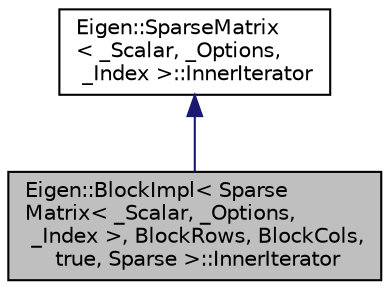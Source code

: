 digraph "Eigen::BlockImpl&lt; SparseMatrix&lt; _Scalar, _Options, _Index &gt;, BlockRows, BlockCols, true, Sparse &gt;::InnerIterator"
{
  edge [fontname="Helvetica",fontsize="10",labelfontname="Helvetica",labelfontsize="10"];
  node [fontname="Helvetica",fontsize="10",shape=record];
  Node1 [label="Eigen::BlockImpl\< Sparse\lMatrix\< _Scalar, _Options,\l _Index \>, BlockRows, BlockCols,\l true, Sparse \>::InnerIterator",height=0.2,width=0.4,color="black", fillcolor="grey75", style="filled", fontcolor="black"];
  Node2 -> Node1 [dir="back",color="midnightblue",fontsize="10",style="solid",fontname="Helvetica"];
  Node2 [label="Eigen::SparseMatrix\l\< _Scalar, _Options,\l _Index \>::InnerIterator",height=0.2,width=0.4,color="black", fillcolor="white", style="filled",URL="$class_eigen_1_1_sparse_matrix_1_1_inner_iterator.html"];
}
